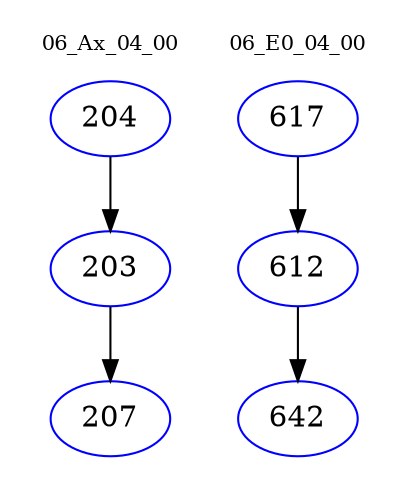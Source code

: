 digraph{
subgraph cluster_0 {
color = white
label = "06_Ax_04_00";
fontsize=10;
T0_204 [label="204", color="blue"]
T0_204 -> T0_203 [color="black"]
T0_203 [label="203", color="blue"]
T0_203 -> T0_207 [color="black"]
T0_207 [label="207", color="blue"]
}
subgraph cluster_1 {
color = white
label = "06_E0_04_00";
fontsize=10;
T1_617 [label="617", color="blue"]
T1_617 -> T1_612 [color="black"]
T1_612 [label="612", color="blue"]
T1_612 -> T1_642 [color="black"]
T1_642 [label="642", color="blue"]
}
}
